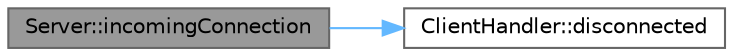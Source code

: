 digraph "Server::incomingConnection"
{
 // LATEX_PDF_SIZE
  bgcolor="transparent";
  edge [fontname=Helvetica,fontsize=10,labelfontname=Helvetica,labelfontsize=10];
  node [fontname=Helvetica,fontsize=10,shape=box,height=0.2,width=0.4];
  rankdir="LR";
  Node1 [id="Node000001",label="Server::incomingConnection",height=0.2,width=0.4,color="gray40", fillcolor="grey60", style="filled", fontcolor="black",tooltip="Переопределенный метод для обработки входящих соединений"];
  Node1 -> Node2 [id="edge1_Node000001_Node000002",color="steelblue1",style="solid",tooltip=" "];
  Node2 [id="Node000002",label="ClientHandler::disconnected",height=0.2,width=0.4,color="grey40", fillcolor="white", style="filled",URL="$class_client_handler.html#ae20809f819ff1ea6f99516979b58e808",tooltip="Сигнал, отправляемый при отключении клиента"];
}
